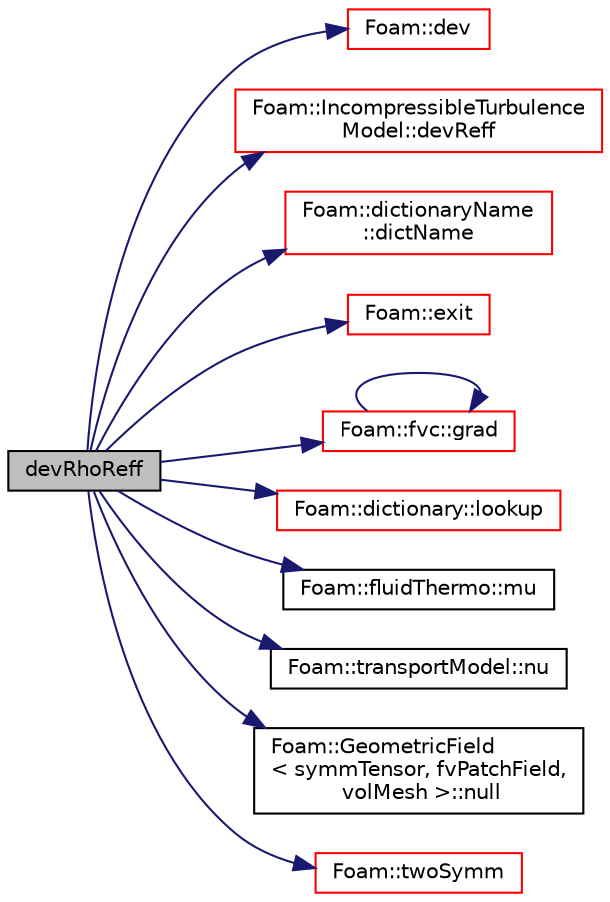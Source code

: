 digraph "devRhoReff"
{
  bgcolor="transparent";
  edge [fontname="Helvetica",fontsize="10",labelfontname="Helvetica",labelfontsize="10"];
  node [fontname="Helvetica",fontsize="10",shape=record];
  rankdir="LR";
  Node419 [label="devRhoReff",height=0.2,width=0.4,color="black", fillcolor="grey75", style="filled", fontcolor="black"];
  Node419 -> Node420 [color="midnightblue",fontsize="10",style="solid",fontname="Helvetica"];
  Node420 [label="Foam::dev",height=0.2,width=0.4,color="red",URL="$a21851.html#a042ede1d98e91923a7cc5e14e9f86854"];
  Node419 -> Node424 [color="midnightblue",fontsize="10",style="solid",fontname="Helvetica"];
  Node424 [label="Foam::IncompressibleTurbulence\lModel::devReff",height=0.2,width=0.4,color="red",URL="$a32045.html#a58753f66b76bb2146dc1728cb9a6ca0a",tooltip="Return the effective stress tensor. "];
  Node419 -> Node428 [color="midnightblue",fontsize="10",style="solid",fontname="Helvetica"];
  Node428 [label="Foam::dictionaryName\l::dictName",height=0.2,width=0.4,color="red",URL="$a27125.html#a1294668acf090a15a78e04c1c22a048c",tooltip="Return the local dictionary name (final part of scoped name) "];
  Node419 -> Node430 [color="midnightblue",fontsize="10",style="solid",fontname="Helvetica"];
  Node430 [label="Foam::exit",height=0.2,width=0.4,color="red",URL="$a21851.html#a06ca7250d8e89caf05243ec094843642"];
  Node419 -> Node476 [color="midnightblue",fontsize="10",style="solid",fontname="Helvetica"];
  Node476 [label="Foam::fvc::grad",height=0.2,width=0.4,color="red",URL="$a21861.html#a7c00ec90ecc15ed3005255e42c52827a"];
  Node476 -> Node476 [color="midnightblue",fontsize="10",style="solid",fontname="Helvetica"];
  Node419 -> Node479 [color="midnightblue",fontsize="10",style="solid",fontname="Helvetica"];
  Node479 [label="Foam::dictionary::lookup",height=0.2,width=0.4,color="red",URL="$a27129.html#a6a0727fa523e48977e27348663def509",tooltip="Find and return an entry data stream. "];
  Node419 -> Node726 [color="midnightblue",fontsize="10",style="solid",fontname="Helvetica"];
  Node726 [label="Foam::fluidThermo::mu",height=0.2,width=0.4,color="black",URL="$a31017.html#a23c6620f30e86b467099c440aa13665a",tooltip="Dynamic viscosity of mixture [kg/m/s]. "];
  Node419 -> Node727 [color="midnightblue",fontsize="10",style="solid",fontname="Helvetica"];
  Node727 [label="Foam::transportModel::nu",height=0.2,width=0.4,color="black",URL="$a31849.html#ad5f81fcd6f7d0ddad1a5fe2a8f08bb3f",tooltip="Return the laminar viscosity. "];
  Node419 -> Node728 [color="midnightblue",fontsize="10",style="solid",fontname="Helvetica"];
  Node728 [label="Foam::GeometricField\l\< symmTensor, fvPatchField,\l volMesh \>::null",height=0.2,width=0.4,color="black",URL="$a23249.html#ac8e78b2b70fc0c890aedf7cde2c712f1",tooltip="Return a null geometric field. "];
  Node419 -> Node729 [color="midnightblue",fontsize="10",style="solid",fontname="Helvetica"];
  Node729 [label="Foam::twoSymm",height=0.2,width=0.4,color="red",URL="$a21851.html#a446550beb700669a32e76d9b87d5e043"];
}
